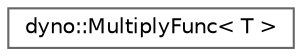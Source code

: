 digraph "Graphical Class Hierarchy"
{
 // LATEX_PDF_SIZE
  bgcolor="transparent";
  edge [fontname=Helvetica,fontsize=10,labelfontname=Helvetica,labelfontsize=10];
  node [fontname=Helvetica,fontsize=10,shape=box,height=0.2,width=0.4];
  rankdir="LR";
  Node0 [id="Node000000",label="dyno::MultiplyFunc\< T \>",height=0.2,width=0.4,color="grey40", fillcolor="white", style="filled",URL="$structdyno_1_1_multiply_func.html",tooltip=" "];
}
